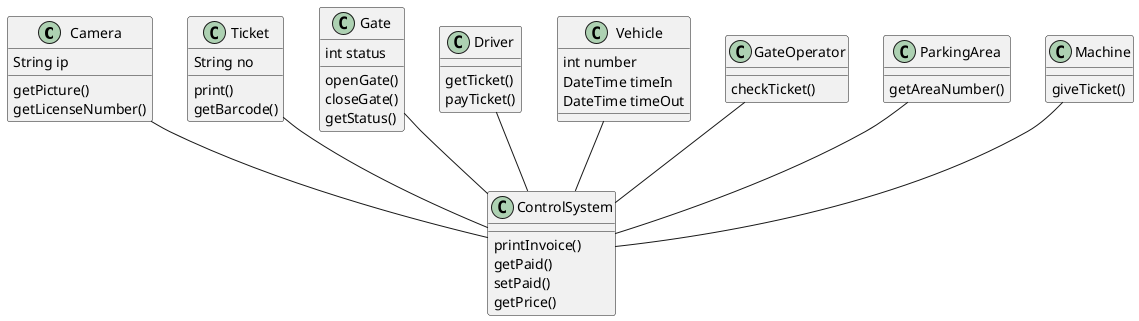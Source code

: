 @startuml
Camera : String ip
Camera : getPicture()
Camera : getLicenseNumber()

ControlSystem : printInvoice()
ControlSystem : getPaid()
ControlSystem : setPaid()
ControlSystem : getPrice()

Ticket : String no
Ticket : print()
Ticket : getBarcode()

Gate : int status
Gate : openGate()
Gate : closeGate()
Gate : getStatus()

Driver : getTicket()
Driver : payTicket()

Vehicle : int number
Vehicle : DateTime timeIn
Vehicle : DateTime timeOut

GateOperator : checkTicket()

ParkingArea : getAreaNumber()

Machine : giveTicket()

Camera -- ControlSystem
Gate -- ControlSystem
Ticket -- ControlSystem
Driver -- ControlSystem
Vehicle -- ControlSystem
GateOperator -- ControlSystem
ParkingArea -- ControlSystem
Machine -- ControlSystem
@enduml